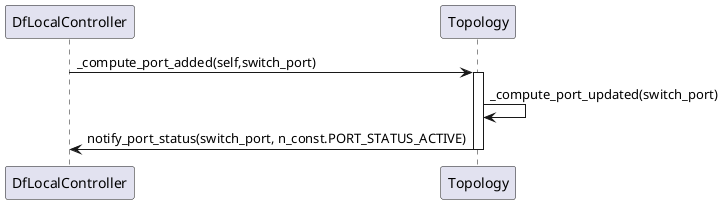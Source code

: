@startuml compute port added
DfLocalController->Topology:_compute_port_added(self,switch_port)
activate Topology
Topology->Topology:_compute_port_updated(switch_port)
Topology->DfLocalController:notify_port_status(switch_port, n_const.PORT_STATUS_ACTIVE)
deactivate
@enduml